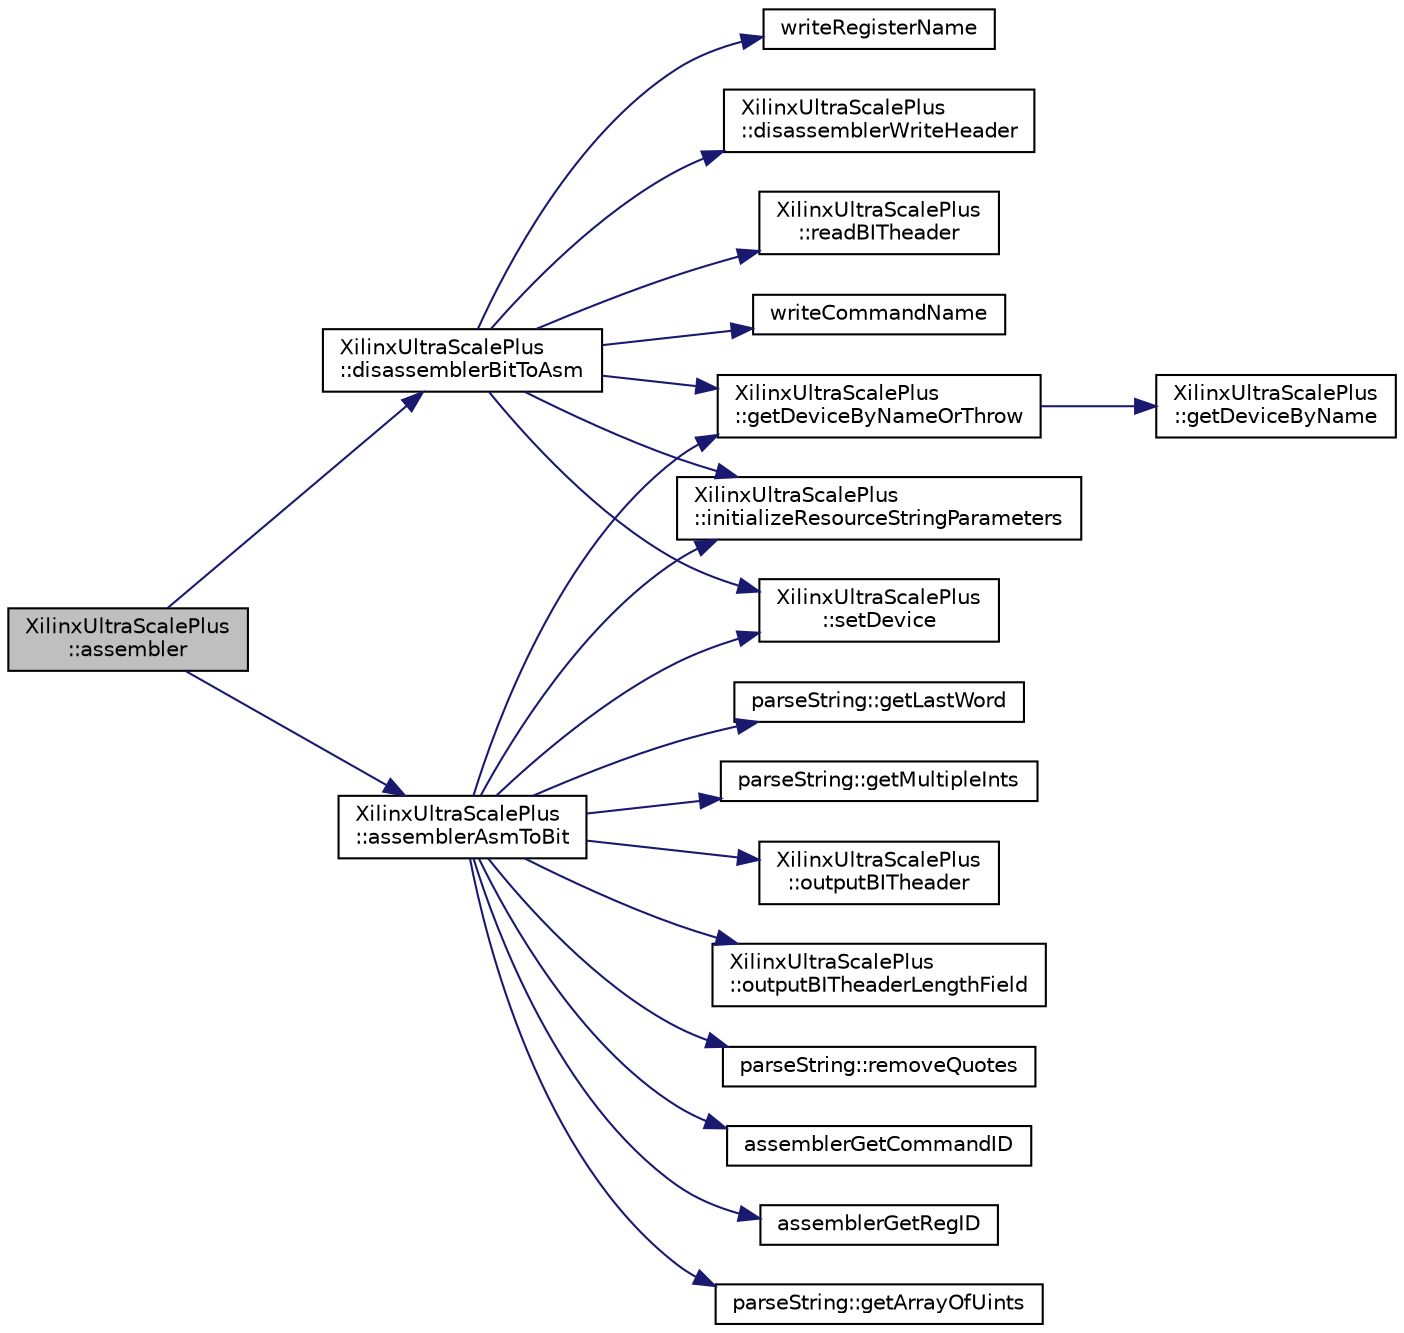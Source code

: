 digraph "XilinxUltraScalePlus::assembler"
{
 // INTERACTIVE_SVG=YES
 // LATEX_PDF_SIZE
  edge [fontname="Helvetica",fontsize="10",labelfontname="Helvetica",labelfontsize="10"];
  node [fontname="Helvetica",fontsize="10",shape=record];
  rankdir="LR";
  Node1 [label="XilinxUltraScalePlus\l::assembler",height=0.2,width=0.4,color="black", fillcolor="grey75", style="filled", fontcolor="black",tooltip=" "];
  Node1 -> Node2 [color="midnightblue",fontsize="10",style="solid",fontname="Helvetica"];
  Node2 [label="XilinxUltraScalePlus\l::assemblerAsmToBit",height=0.2,width=0.4,color="black", fillcolor="white", style="filled",URL="$classXilinxUltraScalePlus.html#a058802c627c4177c6fd88ca079551207",tooltip=" "];
  Node2 -> Node3 [color="midnightblue",fontsize="10",style="solid",fontname="Helvetica"];
  Node3 [label="assemblerGetCommandID",height=0.2,width=0.4,color="black", fillcolor="white", style="filled",URL="$XilinxUltraScalePlusAssembler_8cpp.html#a3c0dc9c4ad6b457b06485fdc2865af79",tooltip=" "];
  Node2 -> Node4 [color="midnightblue",fontsize="10",style="solid",fontname="Helvetica"];
  Node4 [label="assemblerGetRegID",height=0.2,width=0.4,color="black", fillcolor="white", style="filled",URL="$XilinxUltraScalePlusAssembler_8cpp.html#a5265154ea74eb0a7af084756f35acfb5",tooltip=" "];
  Node2 -> Node5 [color="midnightblue",fontsize="10",style="solid",fontname="Helvetica"];
  Node5 [label="parseString::getArrayOfUints",height=0.2,width=0.4,color="black", fillcolor="white", style="filled",URL="$namespaceparseString.html#aa6915705d52deeb19251292a5e909f0c",tooltip=" "];
  Node2 -> Node6 [color="midnightblue",fontsize="10",style="solid",fontname="Helvetica"];
  Node6 [label="XilinxUltraScalePlus\l::getDeviceByNameOrThrow",height=0.2,width=0.4,color="black", fillcolor="white", style="filled",URL="$classXilinxUltraScalePlus.html#aa7161a5191cf43caf46263dbc82a45ef",tooltip=" "];
  Node6 -> Node7 [color="midnightblue",fontsize="10",style="solid",fontname="Helvetica"];
  Node7 [label="XilinxUltraScalePlus\l::getDeviceByName",height=0.2,width=0.4,color="black", fillcolor="white", style="filled",URL="$classXilinxUltraScalePlus.html#aff5435669bcff7d1a37611e13d32a3f4",tooltip=" "];
  Node2 -> Node8 [color="midnightblue",fontsize="10",style="solid",fontname="Helvetica"];
  Node8 [label="parseString::getLastWord",height=0.2,width=0.4,color="black", fillcolor="white", style="filled",URL="$namespaceparseString.html#acf127a8aab609e361d70dcde4695587e",tooltip=" "];
  Node2 -> Node9 [color="midnightblue",fontsize="10",style="solid",fontname="Helvetica"];
  Node9 [label="parseString::getMultipleInts",height=0.2,width=0.4,color="black", fillcolor="white", style="filled",URL="$namespaceparseString.html#ac06596f0fa8d4218207a451019f59df4",tooltip=" "];
  Node2 -> Node10 [color="midnightblue",fontsize="10",style="solid",fontname="Helvetica"];
  Node10 [label="XilinxUltraScalePlus\l::initializeResourceStringParameters",height=0.2,width=0.4,color="black", fillcolor="white", style="filled",URL="$classXilinxUltraScalePlus.html#ac32e568fe37e12bfc1509b4d690528b6",tooltip=" "];
  Node2 -> Node11 [color="midnightblue",fontsize="10",style="solid",fontname="Helvetica"];
  Node11 [label="XilinxUltraScalePlus\l::outputBITheader",height=0.2,width=0.4,color="black", fillcolor="white", style="filled",URL="$classXilinxUltraScalePlus.html#afc559facdbe2265596b7e082efc26c58",tooltip=" "];
  Node2 -> Node12 [color="midnightblue",fontsize="10",style="solid",fontname="Helvetica"];
  Node12 [label="XilinxUltraScalePlus\l::outputBITheaderLengthField",height=0.2,width=0.4,color="black", fillcolor="white", style="filled",URL="$classXilinxUltraScalePlus.html#a6fa73ce20c6b008bbf415c128d686a32",tooltip=" "];
  Node2 -> Node13 [color="midnightblue",fontsize="10",style="solid",fontname="Helvetica"];
  Node13 [label="parseString::removeQuotes",height=0.2,width=0.4,color="black", fillcolor="white", style="filled",URL="$namespaceparseString.html#ac59b6b1865c9c9d10f215a3757544402",tooltip=" "];
  Node2 -> Node14 [color="midnightblue",fontsize="10",style="solid",fontname="Helvetica"];
  Node14 [label="XilinxUltraScalePlus\l::setDevice",height=0.2,width=0.4,color="black", fillcolor="white", style="filled",URL="$classXilinxUltraScalePlus.html#a762297dd90b02efcbb4a4aa0274dd34b",tooltip=" "];
  Node1 -> Node15 [color="midnightblue",fontsize="10",style="solid",fontname="Helvetica"];
  Node15 [label="XilinxUltraScalePlus\l::disassemblerBitToAsm",height=0.2,width=0.4,color="black", fillcolor="white", style="filled",URL="$classXilinxUltraScalePlus.html#a54f9af4b6723a99c0b9e8e9c9b424d00",tooltip=" "];
  Node15 -> Node16 [color="midnightblue",fontsize="10",style="solid",fontname="Helvetica"];
  Node16 [label="XilinxUltraScalePlus\l::disassemblerWriteHeader",height=0.2,width=0.4,color="black", fillcolor="white", style="filled",URL="$classXilinxUltraScalePlus.html#ae0a45232482c635ab06e413cdcac3854",tooltip=" "];
  Node15 -> Node6 [color="midnightblue",fontsize="10",style="solid",fontname="Helvetica"];
  Node15 -> Node10 [color="midnightblue",fontsize="10",style="solid",fontname="Helvetica"];
  Node15 -> Node17 [color="midnightblue",fontsize="10",style="solid",fontname="Helvetica"];
  Node17 [label="XilinxUltraScalePlus\l::readBITheader",height=0.2,width=0.4,color="black", fillcolor="white", style="filled",URL="$classXilinxUltraScalePlus.html#a89998c86d0b46138b64ba444395ec7ef",tooltip=" "];
  Node15 -> Node14 [color="midnightblue",fontsize="10",style="solid",fontname="Helvetica"];
  Node15 -> Node18 [color="midnightblue",fontsize="10",style="solid",fontname="Helvetica"];
  Node18 [label="writeCommandName",height=0.2,width=0.4,color="black", fillcolor="white", style="filled",URL="$XilinxUltraScalePlusAssembler_8cpp.html#a0034a4e1faee76b690691b7285738c6b",tooltip=" "];
  Node15 -> Node19 [color="midnightblue",fontsize="10",style="solid",fontname="Helvetica"];
  Node19 [label="writeRegisterName",height=0.2,width=0.4,color="black", fillcolor="white", style="filled",URL="$XilinxUltraScalePlusAssembler_8cpp.html#a9319f091901ea9983d97e7c6f8e0b103",tooltip=" "];
}
